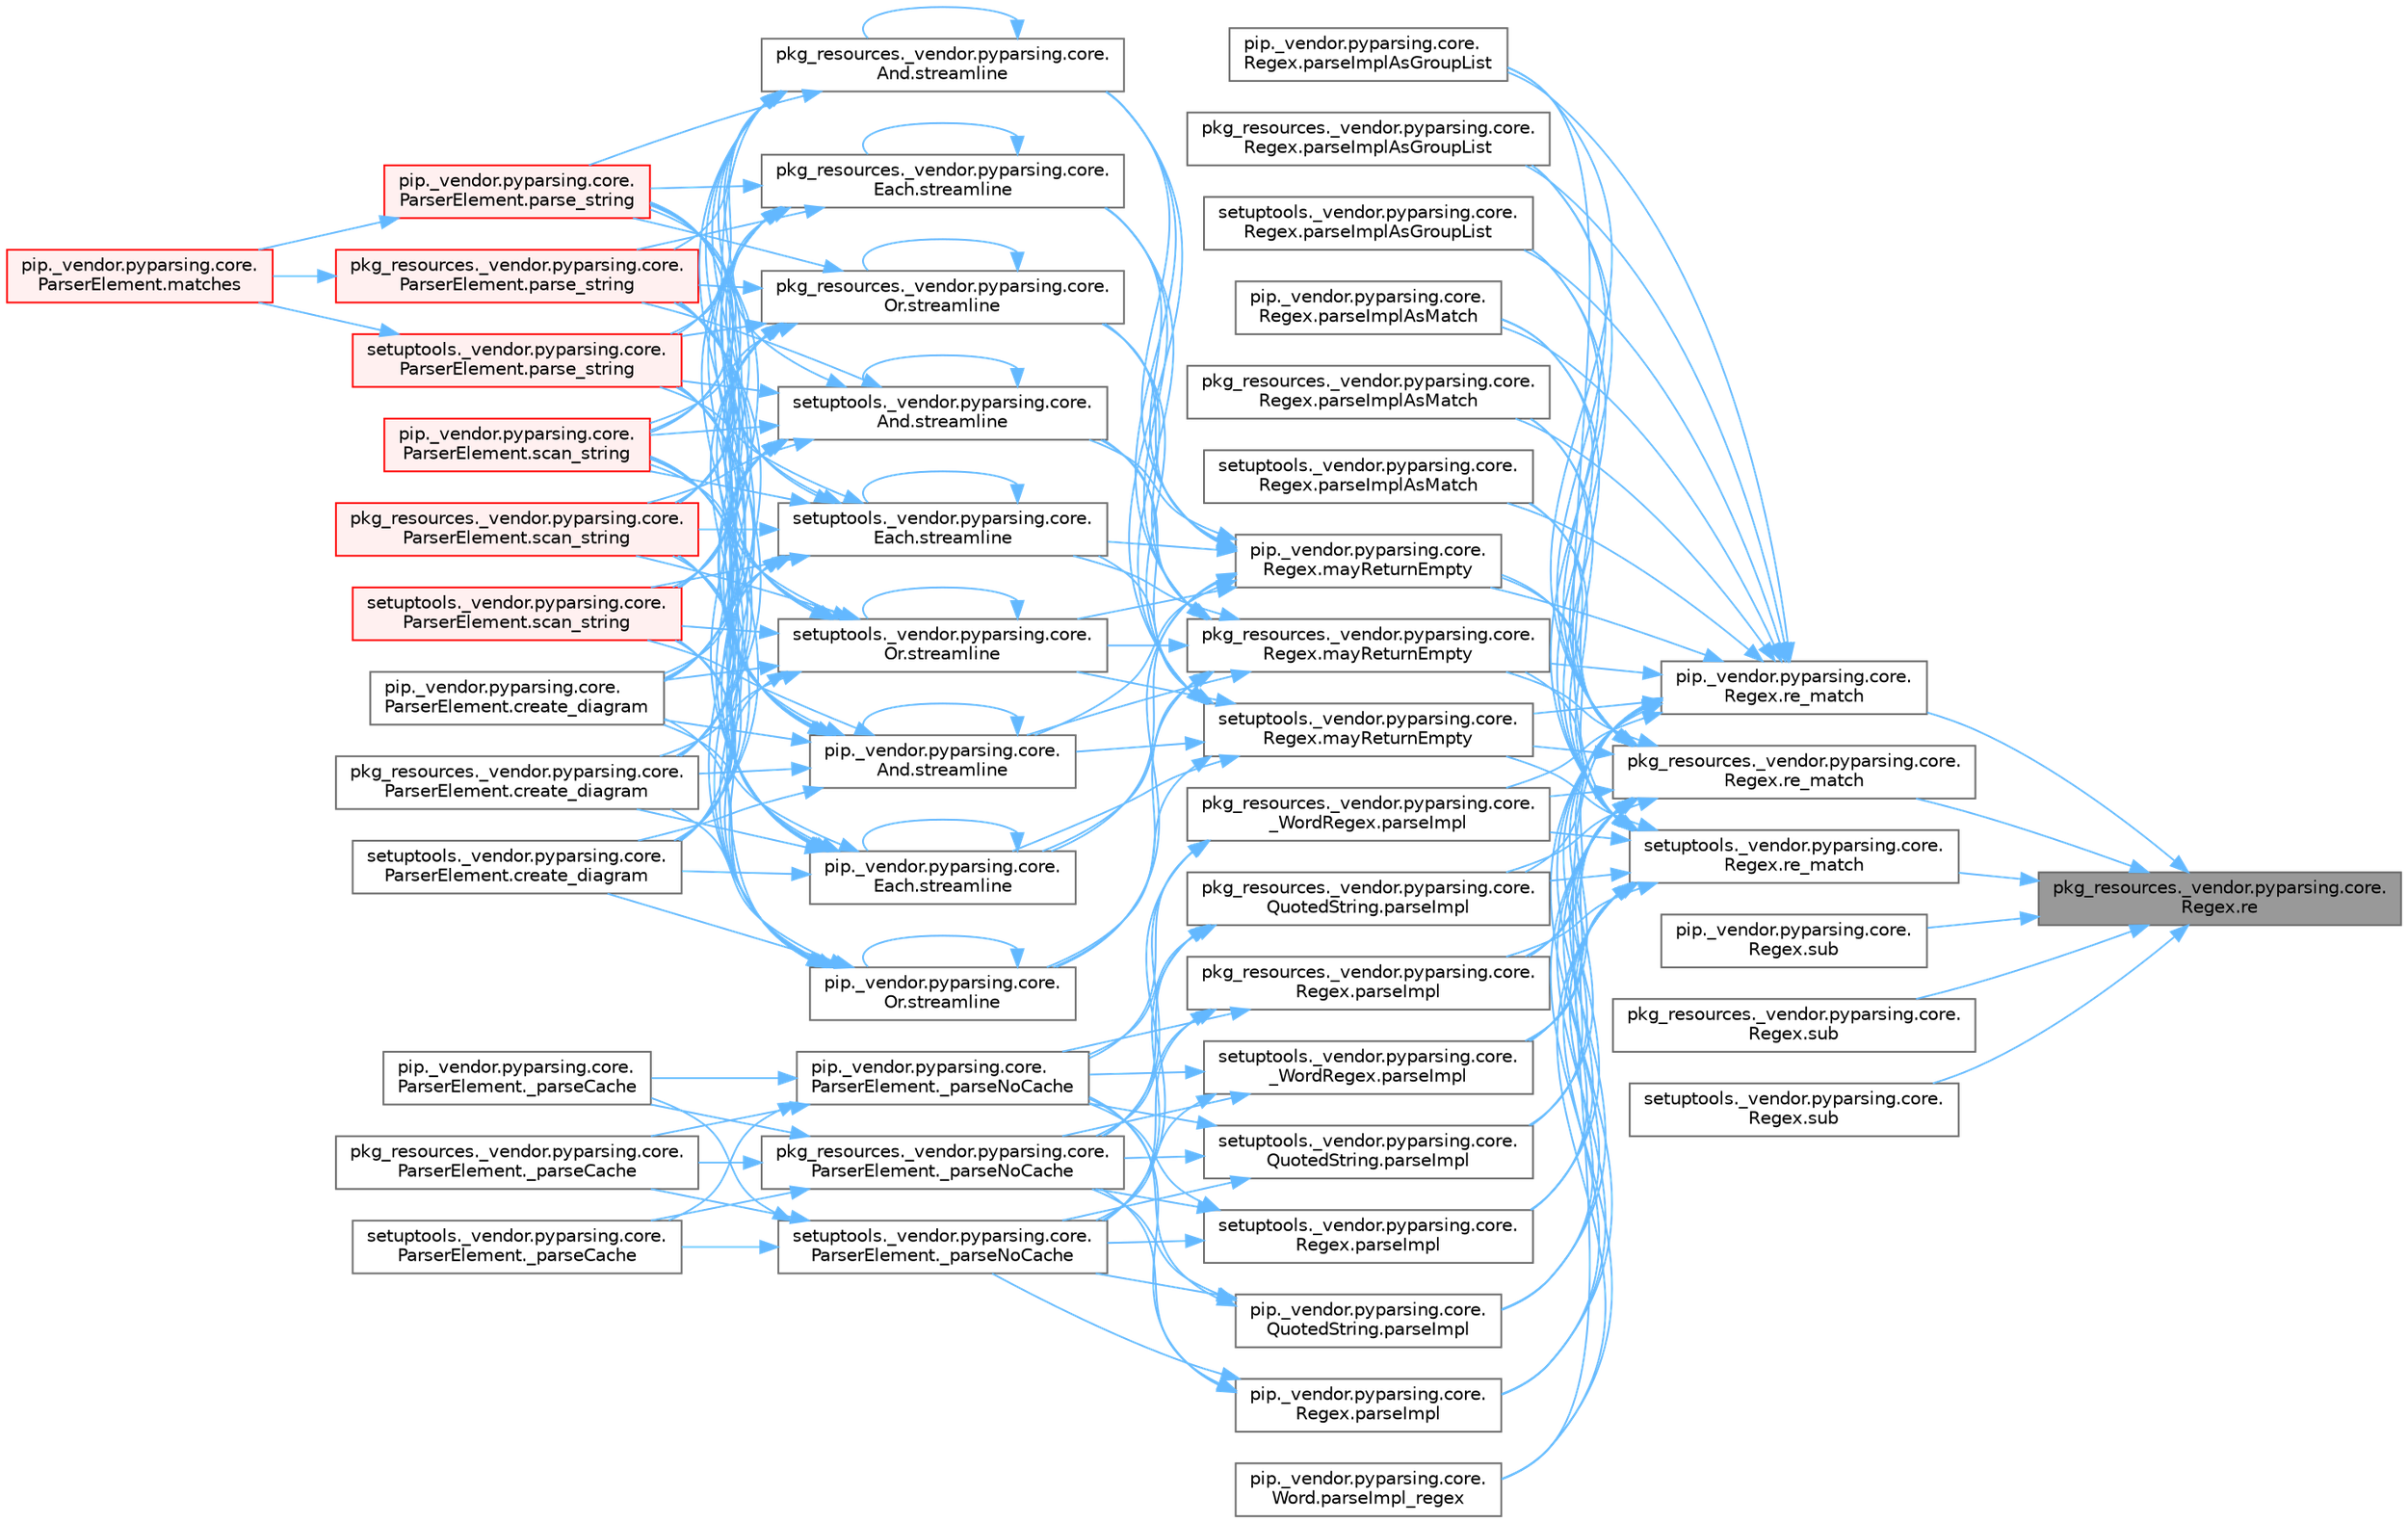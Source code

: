 digraph "pkg_resources._vendor.pyparsing.core.Regex.re"
{
 // LATEX_PDF_SIZE
  bgcolor="transparent";
  edge [fontname=Helvetica,fontsize=10,labelfontname=Helvetica,labelfontsize=10];
  node [fontname=Helvetica,fontsize=10,shape=box,height=0.2,width=0.4];
  rankdir="RL";
  Node1 [id="Node000001",label="pkg_resources._vendor.pyparsing.core.\lRegex.re",height=0.2,width=0.4,color="gray40", fillcolor="grey60", style="filled", fontcolor="black",tooltip=" "];
  Node1 -> Node2 [id="edge1_Node000001_Node000002",dir="back",color="steelblue1",style="solid",tooltip=" "];
  Node2 [id="Node000002",label="pip._vendor.pyparsing.core.\lRegex.re_match",height=0.2,width=0.4,color="grey40", fillcolor="white", style="filled",URL="$classpip_1_1__vendor_1_1pyparsing_1_1core_1_1_regex.html#a3032fbd6fb47b8c51c8ed38dde30209b",tooltip=" "];
  Node2 -> Node3 [id="edge2_Node000002_Node000003",dir="back",color="steelblue1",style="solid",tooltip=" "];
  Node3 [id="Node000003",label="pip._vendor.pyparsing.core.\lRegex.mayReturnEmpty",height=0.2,width=0.4,color="grey40", fillcolor="white", style="filled",URL="$classpip_1_1__vendor_1_1pyparsing_1_1core_1_1_regex.html#a7319d9277dcc4bc87e0ae014028d772b",tooltip=" "];
  Node3 -> Node4 [id="edge3_Node000003_Node000004",dir="back",color="steelblue1",style="solid",tooltip=" "];
  Node4 [id="Node000004",label="pip._vendor.pyparsing.core.\lAnd.streamline",height=0.2,width=0.4,color="grey40", fillcolor="white", style="filled",URL="$classpip_1_1__vendor_1_1pyparsing_1_1core_1_1_and.html#a7446a6e43ede488c85348e0bc684f01a",tooltip=" "];
  Node4 -> Node5 [id="edge4_Node000004_Node000005",dir="back",color="steelblue1",style="solid",tooltip=" "];
  Node5 [id="Node000005",label="pip._vendor.pyparsing.core.\lParserElement.create_diagram",height=0.2,width=0.4,color="grey40", fillcolor="white", style="filled",URL="$classpip_1_1__vendor_1_1pyparsing_1_1core_1_1_parser_element.html#a5bc732f7ee3b63328942b206ddb60680",tooltip=" "];
  Node4 -> Node6 [id="edge5_Node000004_Node000006",dir="back",color="steelblue1",style="solid",tooltip=" "];
  Node6 [id="Node000006",label="pkg_resources._vendor.pyparsing.core.\lParserElement.create_diagram",height=0.2,width=0.4,color="grey40", fillcolor="white", style="filled",URL="$classpkg__resources_1_1__vendor_1_1pyparsing_1_1core_1_1_parser_element.html#a66d8835d0b5eb2209b59040c180b73b0",tooltip=" "];
  Node4 -> Node7 [id="edge6_Node000004_Node000007",dir="back",color="steelblue1",style="solid",tooltip=" "];
  Node7 [id="Node000007",label="setuptools._vendor.pyparsing.core.\lParserElement.create_diagram",height=0.2,width=0.4,color="grey40", fillcolor="white", style="filled",URL="$classsetuptools_1_1__vendor_1_1pyparsing_1_1core_1_1_parser_element.html#ab7e3f532f6e7783243272292e1f604b3",tooltip=" "];
  Node4 -> Node8 [id="edge7_Node000004_Node000008",dir="back",color="steelblue1",style="solid",tooltip=" "];
  Node8 [id="Node000008",label="pip._vendor.pyparsing.core.\lParserElement.parse_string",height=0.2,width=0.4,color="red", fillcolor="#FFF0F0", style="filled",URL="$classpip_1_1__vendor_1_1pyparsing_1_1core_1_1_parser_element.html#ac17206f98799aeb9149ef0873423fb3d",tooltip=" "];
  Node8 -> Node9 [id="edge8_Node000008_Node000009",dir="back",color="steelblue1",style="solid",tooltip=" "];
  Node9 [id="Node000009",label="pip._vendor.pyparsing.core.\lParserElement.matches",height=0.2,width=0.4,color="red", fillcolor="#FFF0F0", style="filled",URL="$classpip_1_1__vendor_1_1pyparsing_1_1core_1_1_parser_element.html#a506dbc15b395eb36dc4f6cbc0fdf143a",tooltip=" "];
  Node4 -> Node30 [id="edge9_Node000004_Node000030",dir="back",color="steelblue1",style="solid",tooltip=" "];
  Node30 [id="Node000030",label="pkg_resources._vendor.pyparsing.core.\lParserElement.parse_string",height=0.2,width=0.4,color="red", fillcolor="#FFF0F0", style="filled",URL="$classpkg__resources_1_1__vendor_1_1pyparsing_1_1core_1_1_parser_element.html#a8c3e947b9af4425a1b7f4c8db034a549",tooltip=" "];
  Node30 -> Node9 [id="edge10_Node000030_Node000009",dir="back",color="steelblue1",style="solid",tooltip=" "];
  Node4 -> Node31 [id="edge11_Node000004_Node000031",dir="back",color="steelblue1",style="solid",tooltip=" "];
  Node31 [id="Node000031",label="setuptools._vendor.pyparsing.core.\lParserElement.parse_string",height=0.2,width=0.4,color="red", fillcolor="#FFF0F0", style="filled",URL="$classsetuptools_1_1__vendor_1_1pyparsing_1_1core_1_1_parser_element.html#a4bceb4c6190dd0bd2ea4c6ef9e8fe6f9",tooltip=" "];
  Node31 -> Node9 [id="edge12_Node000031_Node000009",dir="back",color="steelblue1",style="solid",tooltip=" "];
  Node4 -> Node32 [id="edge13_Node000004_Node000032",dir="back",color="steelblue1",style="solid",tooltip=" "];
  Node32 [id="Node000032",label="pip._vendor.pyparsing.core.\lParserElement.scan_string",height=0.2,width=0.4,color="red", fillcolor="#FFF0F0", style="filled",URL="$classpip_1_1__vendor_1_1pyparsing_1_1core_1_1_parser_element.html#a0a066b31d55597f3b2ac426eab0ef7a8",tooltip=" "];
  Node4 -> Node3211 [id="edge14_Node000004_Node003211",dir="back",color="steelblue1",style="solid",tooltip=" "];
  Node3211 [id="Node003211",label="pkg_resources._vendor.pyparsing.core.\lParserElement.scan_string",height=0.2,width=0.4,color="red", fillcolor="#FFF0F0", style="filled",URL="$classpkg__resources_1_1__vendor_1_1pyparsing_1_1core_1_1_parser_element.html#a72c2c28e4b4d308fb917b19795da3b31",tooltip=" "];
  Node4 -> Node3212 [id="edge15_Node000004_Node003212",dir="back",color="steelblue1",style="solid",tooltip=" "];
  Node3212 [id="Node003212",label="setuptools._vendor.pyparsing.core.\lParserElement.scan_string",height=0.2,width=0.4,color="red", fillcolor="#FFF0F0", style="filled",URL="$classsetuptools_1_1__vendor_1_1pyparsing_1_1core_1_1_parser_element.html#a1e2aa4fc1e0debef9f876b7e1ccbfb62",tooltip=" "];
  Node4 -> Node4 [id="edge16_Node000004_Node000004",dir="back",color="steelblue1",style="solid",tooltip=" "];
  Node3 -> Node3213 [id="edge17_Node000003_Node003213",dir="back",color="steelblue1",style="solid",tooltip=" "];
  Node3213 [id="Node003213",label="pip._vendor.pyparsing.core.\lEach.streamline",height=0.2,width=0.4,color="grey40", fillcolor="white", style="filled",URL="$classpip_1_1__vendor_1_1pyparsing_1_1core_1_1_each.html#a96aa5153ac4224d3fb453b3bdd797ff1",tooltip=" "];
  Node3213 -> Node5 [id="edge18_Node003213_Node000005",dir="back",color="steelblue1",style="solid",tooltip=" "];
  Node3213 -> Node6 [id="edge19_Node003213_Node000006",dir="back",color="steelblue1",style="solid",tooltip=" "];
  Node3213 -> Node7 [id="edge20_Node003213_Node000007",dir="back",color="steelblue1",style="solid",tooltip=" "];
  Node3213 -> Node8 [id="edge21_Node003213_Node000008",dir="back",color="steelblue1",style="solid",tooltip=" "];
  Node3213 -> Node30 [id="edge22_Node003213_Node000030",dir="back",color="steelblue1",style="solid",tooltip=" "];
  Node3213 -> Node31 [id="edge23_Node003213_Node000031",dir="back",color="steelblue1",style="solid",tooltip=" "];
  Node3213 -> Node32 [id="edge24_Node003213_Node000032",dir="back",color="steelblue1",style="solid",tooltip=" "];
  Node3213 -> Node3211 [id="edge25_Node003213_Node003211",dir="back",color="steelblue1",style="solid",tooltip=" "];
  Node3213 -> Node3212 [id="edge26_Node003213_Node003212",dir="back",color="steelblue1",style="solid",tooltip=" "];
  Node3213 -> Node3213 [id="edge27_Node003213_Node003213",dir="back",color="steelblue1",style="solid",tooltip=" "];
  Node3 -> Node3214 [id="edge28_Node000003_Node003214",dir="back",color="steelblue1",style="solid",tooltip=" "];
  Node3214 [id="Node003214",label="pip._vendor.pyparsing.core.\lOr.streamline",height=0.2,width=0.4,color="grey40", fillcolor="white", style="filled",URL="$classpip_1_1__vendor_1_1pyparsing_1_1core_1_1_or.html#aaaf554dbc1aec5d9cddf31cd519f8a95",tooltip=" "];
  Node3214 -> Node5 [id="edge29_Node003214_Node000005",dir="back",color="steelblue1",style="solid",tooltip=" "];
  Node3214 -> Node6 [id="edge30_Node003214_Node000006",dir="back",color="steelblue1",style="solid",tooltip=" "];
  Node3214 -> Node7 [id="edge31_Node003214_Node000007",dir="back",color="steelblue1",style="solid",tooltip=" "];
  Node3214 -> Node8 [id="edge32_Node003214_Node000008",dir="back",color="steelblue1",style="solid",tooltip=" "];
  Node3214 -> Node30 [id="edge33_Node003214_Node000030",dir="back",color="steelblue1",style="solid",tooltip=" "];
  Node3214 -> Node31 [id="edge34_Node003214_Node000031",dir="back",color="steelblue1",style="solid",tooltip=" "];
  Node3214 -> Node32 [id="edge35_Node003214_Node000032",dir="back",color="steelblue1",style="solid",tooltip=" "];
  Node3214 -> Node3211 [id="edge36_Node003214_Node003211",dir="back",color="steelblue1",style="solid",tooltip=" "];
  Node3214 -> Node3212 [id="edge37_Node003214_Node003212",dir="back",color="steelblue1",style="solid",tooltip=" "];
  Node3214 -> Node3214 [id="edge38_Node003214_Node003214",dir="back",color="steelblue1",style="solid",tooltip=" "];
  Node3 -> Node3215 [id="edge39_Node000003_Node003215",dir="back",color="steelblue1",style="solid",tooltip=" "];
  Node3215 [id="Node003215",label="pkg_resources._vendor.pyparsing.core.\lAnd.streamline",height=0.2,width=0.4,color="grey40", fillcolor="white", style="filled",URL="$classpkg__resources_1_1__vendor_1_1pyparsing_1_1core_1_1_and.html#a961e2458f172f1d34fe94a756cdf9a0e",tooltip=" "];
  Node3215 -> Node5 [id="edge40_Node003215_Node000005",dir="back",color="steelblue1",style="solid",tooltip=" "];
  Node3215 -> Node6 [id="edge41_Node003215_Node000006",dir="back",color="steelblue1",style="solid",tooltip=" "];
  Node3215 -> Node7 [id="edge42_Node003215_Node000007",dir="back",color="steelblue1",style="solid",tooltip=" "];
  Node3215 -> Node8 [id="edge43_Node003215_Node000008",dir="back",color="steelblue1",style="solid",tooltip=" "];
  Node3215 -> Node30 [id="edge44_Node003215_Node000030",dir="back",color="steelblue1",style="solid",tooltip=" "];
  Node3215 -> Node31 [id="edge45_Node003215_Node000031",dir="back",color="steelblue1",style="solid",tooltip=" "];
  Node3215 -> Node32 [id="edge46_Node003215_Node000032",dir="back",color="steelblue1",style="solid",tooltip=" "];
  Node3215 -> Node3211 [id="edge47_Node003215_Node003211",dir="back",color="steelblue1",style="solid",tooltip=" "];
  Node3215 -> Node3212 [id="edge48_Node003215_Node003212",dir="back",color="steelblue1",style="solid",tooltip=" "];
  Node3215 -> Node3215 [id="edge49_Node003215_Node003215",dir="back",color="steelblue1",style="solid",tooltip=" "];
  Node3 -> Node3216 [id="edge50_Node000003_Node003216",dir="back",color="steelblue1",style="solid",tooltip=" "];
  Node3216 [id="Node003216",label="pkg_resources._vendor.pyparsing.core.\lEach.streamline",height=0.2,width=0.4,color="grey40", fillcolor="white", style="filled",URL="$classpkg__resources_1_1__vendor_1_1pyparsing_1_1core_1_1_each.html#af5805f767d634140e3c0c7e8bbe0c1f0",tooltip=" "];
  Node3216 -> Node5 [id="edge51_Node003216_Node000005",dir="back",color="steelblue1",style="solid",tooltip=" "];
  Node3216 -> Node6 [id="edge52_Node003216_Node000006",dir="back",color="steelblue1",style="solid",tooltip=" "];
  Node3216 -> Node7 [id="edge53_Node003216_Node000007",dir="back",color="steelblue1",style="solid",tooltip=" "];
  Node3216 -> Node8 [id="edge54_Node003216_Node000008",dir="back",color="steelblue1",style="solid",tooltip=" "];
  Node3216 -> Node30 [id="edge55_Node003216_Node000030",dir="back",color="steelblue1",style="solid",tooltip=" "];
  Node3216 -> Node31 [id="edge56_Node003216_Node000031",dir="back",color="steelblue1",style="solid",tooltip=" "];
  Node3216 -> Node32 [id="edge57_Node003216_Node000032",dir="back",color="steelblue1",style="solid",tooltip=" "];
  Node3216 -> Node3211 [id="edge58_Node003216_Node003211",dir="back",color="steelblue1",style="solid",tooltip=" "];
  Node3216 -> Node3212 [id="edge59_Node003216_Node003212",dir="back",color="steelblue1",style="solid",tooltip=" "];
  Node3216 -> Node3216 [id="edge60_Node003216_Node003216",dir="back",color="steelblue1",style="solid",tooltip=" "];
  Node3 -> Node3217 [id="edge61_Node000003_Node003217",dir="back",color="steelblue1",style="solid",tooltip=" "];
  Node3217 [id="Node003217",label="pkg_resources._vendor.pyparsing.core.\lOr.streamline",height=0.2,width=0.4,color="grey40", fillcolor="white", style="filled",URL="$classpkg__resources_1_1__vendor_1_1pyparsing_1_1core_1_1_or.html#a854639b74587124e16b98edd0607316c",tooltip=" "];
  Node3217 -> Node5 [id="edge62_Node003217_Node000005",dir="back",color="steelblue1",style="solid",tooltip=" "];
  Node3217 -> Node6 [id="edge63_Node003217_Node000006",dir="back",color="steelblue1",style="solid",tooltip=" "];
  Node3217 -> Node7 [id="edge64_Node003217_Node000007",dir="back",color="steelblue1",style="solid",tooltip=" "];
  Node3217 -> Node8 [id="edge65_Node003217_Node000008",dir="back",color="steelblue1",style="solid",tooltip=" "];
  Node3217 -> Node30 [id="edge66_Node003217_Node000030",dir="back",color="steelblue1",style="solid",tooltip=" "];
  Node3217 -> Node31 [id="edge67_Node003217_Node000031",dir="back",color="steelblue1",style="solid",tooltip=" "];
  Node3217 -> Node32 [id="edge68_Node003217_Node000032",dir="back",color="steelblue1",style="solid",tooltip=" "];
  Node3217 -> Node3211 [id="edge69_Node003217_Node003211",dir="back",color="steelblue1",style="solid",tooltip=" "];
  Node3217 -> Node3212 [id="edge70_Node003217_Node003212",dir="back",color="steelblue1",style="solid",tooltip=" "];
  Node3217 -> Node3217 [id="edge71_Node003217_Node003217",dir="back",color="steelblue1",style="solid",tooltip=" "];
  Node3 -> Node3218 [id="edge72_Node000003_Node003218",dir="back",color="steelblue1",style="solid",tooltip=" "];
  Node3218 [id="Node003218",label="setuptools._vendor.pyparsing.core.\lAnd.streamline",height=0.2,width=0.4,color="grey40", fillcolor="white", style="filled",URL="$classsetuptools_1_1__vendor_1_1pyparsing_1_1core_1_1_and.html#a994b65a179dc06dec0a35a9e661bbbcf",tooltip=" "];
  Node3218 -> Node5 [id="edge73_Node003218_Node000005",dir="back",color="steelblue1",style="solid",tooltip=" "];
  Node3218 -> Node6 [id="edge74_Node003218_Node000006",dir="back",color="steelblue1",style="solid",tooltip=" "];
  Node3218 -> Node7 [id="edge75_Node003218_Node000007",dir="back",color="steelblue1",style="solid",tooltip=" "];
  Node3218 -> Node8 [id="edge76_Node003218_Node000008",dir="back",color="steelblue1",style="solid",tooltip=" "];
  Node3218 -> Node30 [id="edge77_Node003218_Node000030",dir="back",color="steelblue1",style="solid",tooltip=" "];
  Node3218 -> Node31 [id="edge78_Node003218_Node000031",dir="back",color="steelblue1",style="solid",tooltip=" "];
  Node3218 -> Node32 [id="edge79_Node003218_Node000032",dir="back",color="steelblue1",style="solid",tooltip=" "];
  Node3218 -> Node3211 [id="edge80_Node003218_Node003211",dir="back",color="steelblue1",style="solid",tooltip=" "];
  Node3218 -> Node3212 [id="edge81_Node003218_Node003212",dir="back",color="steelblue1",style="solid",tooltip=" "];
  Node3218 -> Node3218 [id="edge82_Node003218_Node003218",dir="back",color="steelblue1",style="solid",tooltip=" "];
  Node3 -> Node3219 [id="edge83_Node000003_Node003219",dir="back",color="steelblue1",style="solid",tooltip=" "];
  Node3219 [id="Node003219",label="setuptools._vendor.pyparsing.core.\lEach.streamline",height=0.2,width=0.4,color="grey40", fillcolor="white", style="filled",URL="$classsetuptools_1_1__vendor_1_1pyparsing_1_1core_1_1_each.html#a1bab1a878298d884782c2dcea9b7b2ff",tooltip=" "];
  Node3219 -> Node5 [id="edge84_Node003219_Node000005",dir="back",color="steelblue1",style="solid",tooltip=" "];
  Node3219 -> Node6 [id="edge85_Node003219_Node000006",dir="back",color="steelblue1",style="solid",tooltip=" "];
  Node3219 -> Node7 [id="edge86_Node003219_Node000007",dir="back",color="steelblue1",style="solid",tooltip=" "];
  Node3219 -> Node8 [id="edge87_Node003219_Node000008",dir="back",color="steelblue1",style="solid",tooltip=" "];
  Node3219 -> Node30 [id="edge88_Node003219_Node000030",dir="back",color="steelblue1",style="solid",tooltip=" "];
  Node3219 -> Node31 [id="edge89_Node003219_Node000031",dir="back",color="steelblue1",style="solid",tooltip=" "];
  Node3219 -> Node32 [id="edge90_Node003219_Node000032",dir="back",color="steelblue1",style="solid",tooltip=" "];
  Node3219 -> Node3211 [id="edge91_Node003219_Node003211",dir="back",color="steelblue1",style="solid",tooltip=" "];
  Node3219 -> Node3212 [id="edge92_Node003219_Node003212",dir="back",color="steelblue1",style="solid",tooltip=" "];
  Node3219 -> Node3219 [id="edge93_Node003219_Node003219",dir="back",color="steelblue1",style="solid",tooltip=" "];
  Node3 -> Node3220 [id="edge94_Node000003_Node003220",dir="back",color="steelblue1",style="solid",tooltip=" "];
  Node3220 [id="Node003220",label="setuptools._vendor.pyparsing.core.\lOr.streamline",height=0.2,width=0.4,color="grey40", fillcolor="white", style="filled",URL="$classsetuptools_1_1__vendor_1_1pyparsing_1_1core_1_1_or.html#aeab055b0277cb2c7035b849cfc773127",tooltip=" "];
  Node3220 -> Node5 [id="edge95_Node003220_Node000005",dir="back",color="steelblue1",style="solid",tooltip=" "];
  Node3220 -> Node6 [id="edge96_Node003220_Node000006",dir="back",color="steelblue1",style="solid",tooltip=" "];
  Node3220 -> Node7 [id="edge97_Node003220_Node000007",dir="back",color="steelblue1",style="solid",tooltip=" "];
  Node3220 -> Node8 [id="edge98_Node003220_Node000008",dir="back",color="steelblue1",style="solid",tooltip=" "];
  Node3220 -> Node30 [id="edge99_Node003220_Node000030",dir="back",color="steelblue1",style="solid",tooltip=" "];
  Node3220 -> Node31 [id="edge100_Node003220_Node000031",dir="back",color="steelblue1",style="solid",tooltip=" "];
  Node3220 -> Node32 [id="edge101_Node003220_Node000032",dir="back",color="steelblue1",style="solid",tooltip=" "];
  Node3220 -> Node3211 [id="edge102_Node003220_Node003211",dir="back",color="steelblue1",style="solid",tooltip=" "];
  Node3220 -> Node3212 [id="edge103_Node003220_Node003212",dir="back",color="steelblue1",style="solid",tooltip=" "];
  Node3220 -> Node3220 [id="edge104_Node003220_Node003220",dir="back",color="steelblue1",style="solid",tooltip=" "];
  Node2 -> Node3221 [id="edge105_Node000002_Node003221",dir="back",color="steelblue1",style="solid",tooltip=" "];
  Node3221 [id="Node003221",label="pkg_resources._vendor.pyparsing.core.\lRegex.mayReturnEmpty",height=0.2,width=0.4,color="grey40", fillcolor="white", style="filled",URL="$classpkg__resources_1_1__vendor_1_1pyparsing_1_1core_1_1_regex.html#a33f5ad8326b85e734dbaf24720d686b8",tooltip=" "];
  Node3221 -> Node4 [id="edge106_Node003221_Node000004",dir="back",color="steelblue1",style="solid",tooltip=" "];
  Node3221 -> Node3213 [id="edge107_Node003221_Node003213",dir="back",color="steelblue1",style="solid",tooltip=" "];
  Node3221 -> Node3214 [id="edge108_Node003221_Node003214",dir="back",color="steelblue1",style="solid",tooltip=" "];
  Node3221 -> Node3215 [id="edge109_Node003221_Node003215",dir="back",color="steelblue1",style="solid",tooltip=" "];
  Node3221 -> Node3216 [id="edge110_Node003221_Node003216",dir="back",color="steelblue1",style="solid",tooltip=" "];
  Node3221 -> Node3217 [id="edge111_Node003221_Node003217",dir="back",color="steelblue1",style="solid",tooltip=" "];
  Node3221 -> Node3218 [id="edge112_Node003221_Node003218",dir="back",color="steelblue1",style="solid",tooltip=" "];
  Node3221 -> Node3219 [id="edge113_Node003221_Node003219",dir="back",color="steelblue1",style="solid",tooltip=" "];
  Node3221 -> Node3220 [id="edge114_Node003221_Node003220",dir="back",color="steelblue1",style="solid",tooltip=" "];
  Node2 -> Node3222 [id="edge115_Node000002_Node003222",dir="back",color="steelblue1",style="solid",tooltip=" "];
  Node3222 [id="Node003222",label="setuptools._vendor.pyparsing.core.\lRegex.mayReturnEmpty",height=0.2,width=0.4,color="grey40", fillcolor="white", style="filled",URL="$classsetuptools_1_1__vendor_1_1pyparsing_1_1core_1_1_regex.html#a6db31ce76829df8ffa320ee6dfbbfd53",tooltip=" "];
  Node3222 -> Node4 [id="edge116_Node003222_Node000004",dir="back",color="steelblue1",style="solid",tooltip=" "];
  Node3222 -> Node3213 [id="edge117_Node003222_Node003213",dir="back",color="steelblue1",style="solid",tooltip=" "];
  Node3222 -> Node3214 [id="edge118_Node003222_Node003214",dir="back",color="steelblue1",style="solid",tooltip=" "];
  Node3222 -> Node3215 [id="edge119_Node003222_Node003215",dir="back",color="steelblue1",style="solid",tooltip=" "];
  Node3222 -> Node3216 [id="edge120_Node003222_Node003216",dir="back",color="steelblue1",style="solid",tooltip=" "];
  Node3222 -> Node3217 [id="edge121_Node003222_Node003217",dir="back",color="steelblue1",style="solid",tooltip=" "];
  Node3222 -> Node3218 [id="edge122_Node003222_Node003218",dir="back",color="steelblue1",style="solid",tooltip=" "];
  Node3222 -> Node3219 [id="edge123_Node003222_Node003219",dir="back",color="steelblue1",style="solid",tooltip=" "];
  Node3222 -> Node3220 [id="edge124_Node003222_Node003220",dir="back",color="steelblue1",style="solid",tooltip=" "];
  Node2 -> Node3223 [id="edge125_Node000002_Node003223",dir="back",color="steelblue1",style="solid",tooltip=" "];
  Node3223 [id="Node003223",label="pip._vendor.pyparsing.core.\lQuotedString.parseImpl",height=0.2,width=0.4,color="grey40", fillcolor="white", style="filled",URL="$classpip_1_1__vendor_1_1pyparsing_1_1core_1_1_quoted_string.html#a92d684acb71a5115fdc54fc90096e9df",tooltip=" "];
  Node3223 -> Node2392 [id="edge126_Node003223_Node002392",dir="back",color="steelblue1",style="solid",tooltip=" "];
  Node2392 [id="Node002392",label="pip._vendor.pyparsing.core.\lParserElement._parseNoCache",height=0.2,width=0.4,color="grey40", fillcolor="white", style="filled",URL="$classpip_1_1__vendor_1_1pyparsing_1_1core_1_1_parser_element.html#af319bff1f8ae463c29689bc902788e50",tooltip=" "];
  Node2392 -> Node2393 [id="edge127_Node002392_Node002393",dir="back",color="steelblue1",style="solid",tooltip=" "];
  Node2393 [id="Node002393",label="pip._vendor.pyparsing.core.\lParserElement._parseCache",height=0.2,width=0.4,color="grey40", fillcolor="white", style="filled",URL="$classpip_1_1__vendor_1_1pyparsing_1_1core_1_1_parser_element.html#a5614d581e42d84b716b0dcab98157c88",tooltip=" "];
  Node2392 -> Node2394 [id="edge128_Node002392_Node002394",dir="back",color="steelblue1",style="solid",tooltip=" "];
  Node2394 [id="Node002394",label="pkg_resources._vendor.pyparsing.core.\lParserElement._parseCache",height=0.2,width=0.4,color="grey40", fillcolor="white", style="filled",URL="$classpkg__resources_1_1__vendor_1_1pyparsing_1_1core_1_1_parser_element.html#a1a69c7785a92769109263bd940ab37ae",tooltip=" "];
  Node2392 -> Node2395 [id="edge129_Node002392_Node002395",dir="back",color="steelblue1",style="solid",tooltip=" "];
  Node2395 [id="Node002395",label="setuptools._vendor.pyparsing.core.\lParserElement._parseCache",height=0.2,width=0.4,color="grey40", fillcolor="white", style="filled",URL="$classsetuptools_1_1__vendor_1_1pyparsing_1_1core_1_1_parser_element.html#aad2d74190c4edf9d86294fe1907cffba",tooltip=" "];
  Node3223 -> Node2396 [id="edge130_Node003223_Node002396",dir="back",color="steelblue1",style="solid",tooltip=" "];
  Node2396 [id="Node002396",label="pkg_resources._vendor.pyparsing.core.\lParserElement._parseNoCache",height=0.2,width=0.4,color="grey40", fillcolor="white", style="filled",URL="$classpkg__resources_1_1__vendor_1_1pyparsing_1_1core_1_1_parser_element.html#ae74acbecf9daa6eccbb3c02112745915",tooltip=" "];
  Node2396 -> Node2393 [id="edge131_Node002396_Node002393",dir="back",color="steelblue1",style="solid",tooltip=" "];
  Node2396 -> Node2394 [id="edge132_Node002396_Node002394",dir="back",color="steelblue1",style="solid",tooltip=" "];
  Node2396 -> Node2395 [id="edge133_Node002396_Node002395",dir="back",color="steelblue1",style="solid",tooltip=" "];
  Node3223 -> Node2397 [id="edge134_Node003223_Node002397",dir="back",color="steelblue1",style="solid",tooltip=" "];
  Node2397 [id="Node002397",label="setuptools._vendor.pyparsing.core.\lParserElement._parseNoCache",height=0.2,width=0.4,color="grey40", fillcolor="white", style="filled",URL="$classsetuptools_1_1__vendor_1_1pyparsing_1_1core_1_1_parser_element.html#ac87deeca77414208ea7ac3e6f23accc5",tooltip=" "];
  Node2397 -> Node2393 [id="edge135_Node002397_Node002393",dir="back",color="steelblue1",style="solid",tooltip=" "];
  Node2397 -> Node2394 [id="edge136_Node002397_Node002394",dir="back",color="steelblue1",style="solid",tooltip=" "];
  Node2397 -> Node2395 [id="edge137_Node002397_Node002395",dir="back",color="steelblue1",style="solid",tooltip=" "];
  Node2 -> Node3224 [id="edge138_Node000002_Node003224",dir="back",color="steelblue1",style="solid",tooltip=" "];
  Node3224 [id="Node003224",label="pip._vendor.pyparsing.core.\lRegex.parseImpl",height=0.2,width=0.4,color="grey40", fillcolor="white", style="filled",URL="$classpip_1_1__vendor_1_1pyparsing_1_1core_1_1_regex.html#a00ab84bc9d6c48734ff75b71cc354720",tooltip=" "];
  Node3224 -> Node2392 [id="edge139_Node003224_Node002392",dir="back",color="steelblue1",style="solid",tooltip=" "];
  Node3224 -> Node2396 [id="edge140_Node003224_Node002396",dir="back",color="steelblue1",style="solid",tooltip=" "];
  Node3224 -> Node2397 [id="edge141_Node003224_Node002397",dir="back",color="steelblue1",style="solid",tooltip=" "];
  Node2 -> Node3225 [id="edge142_Node000002_Node003225",dir="back",color="steelblue1",style="solid",tooltip=" "];
  Node3225 [id="Node003225",label="pkg_resources._vendor.pyparsing.core.\l_WordRegex.parseImpl",height=0.2,width=0.4,color="grey40", fillcolor="white", style="filled",URL="$classpkg__resources_1_1__vendor_1_1pyparsing_1_1core_1_1___word_regex.html#a25e49e4fde489aa339756ebe1e171b9f",tooltip=" "];
  Node3225 -> Node2392 [id="edge143_Node003225_Node002392",dir="back",color="steelblue1",style="solid",tooltip=" "];
  Node3225 -> Node2396 [id="edge144_Node003225_Node002396",dir="back",color="steelblue1",style="solid",tooltip=" "];
  Node3225 -> Node2397 [id="edge145_Node003225_Node002397",dir="back",color="steelblue1",style="solid",tooltip=" "];
  Node2 -> Node3226 [id="edge146_Node000002_Node003226",dir="back",color="steelblue1",style="solid",tooltip=" "];
  Node3226 [id="Node003226",label="pkg_resources._vendor.pyparsing.core.\lQuotedString.parseImpl",height=0.2,width=0.4,color="grey40", fillcolor="white", style="filled",URL="$classpkg__resources_1_1__vendor_1_1pyparsing_1_1core_1_1_quoted_string.html#a56518821229c3c5d066e9f1160b44632",tooltip=" "];
  Node3226 -> Node2392 [id="edge147_Node003226_Node002392",dir="back",color="steelblue1",style="solid",tooltip=" "];
  Node3226 -> Node2396 [id="edge148_Node003226_Node002396",dir="back",color="steelblue1",style="solid",tooltip=" "];
  Node3226 -> Node2397 [id="edge149_Node003226_Node002397",dir="back",color="steelblue1",style="solid",tooltip=" "];
  Node2 -> Node3227 [id="edge150_Node000002_Node003227",dir="back",color="steelblue1",style="solid",tooltip=" "];
  Node3227 [id="Node003227",label="pkg_resources._vendor.pyparsing.core.\lRegex.parseImpl",height=0.2,width=0.4,color="grey40", fillcolor="white", style="filled",URL="$classpkg__resources_1_1__vendor_1_1pyparsing_1_1core_1_1_regex.html#ad63053cb462e84716134a7a2d8477fd2",tooltip=" "];
  Node3227 -> Node2392 [id="edge151_Node003227_Node002392",dir="back",color="steelblue1",style="solid",tooltip=" "];
  Node3227 -> Node2396 [id="edge152_Node003227_Node002396",dir="back",color="steelblue1",style="solid",tooltip=" "];
  Node3227 -> Node2397 [id="edge153_Node003227_Node002397",dir="back",color="steelblue1",style="solid",tooltip=" "];
  Node2 -> Node3228 [id="edge154_Node000002_Node003228",dir="back",color="steelblue1",style="solid",tooltip=" "];
  Node3228 [id="Node003228",label="setuptools._vendor.pyparsing.core.\l_WordRegex.parseImpl",height=0.2,width=0.4,color="grey40", fillcolor="white", style="filled",URL="$classsetuptools_1_1__vendor_1_1pyparsing_1_1core_1_1___word_regex.html#a5d7988d02fdc0ffb663e3c64b7a1e20b",tooltip=" "];
  Node3228 -> Node2392 [id="edge155_Node003228_Node002392",dir="back",color="steelblue1",style="solid",tooltip=" "];
  Node3228 -> Node2396 [id="edge156_Node003228_Node002396",dir="back",color="steelblue1",style="solid",tooltip=" "];
  Node3228 -> Node2397 [id="edge157_Node003228_Node002397",dir="back",color="steelblue1",style="solid",tooltip=" "];
  Node2 -> Node3229 [id="edge158_Node000002_Node003229",dir="back",color="steelblue1",style="solid",tooltip=" "];
  Node3229 [id="Node003229",label="setuptools._vendor.pyparsing.core.\lQuotedString.parseImpl",height=0.2,width=0.4,color="grey40", fillcolor="white", style="filled",URL="$classsetuptools_1_1__vendor_1_1pyparsing_1_1core_1_1_quoted_string.html#a886eb9371e033227ee46d32112969af4",tooltip=" "];
  Node3229 -> Node2392 [id="edge159_Node003229_Node002392",dir="back",color="steelblue1",style="solid",tooltip=" "];
  Node3229 -> Node2396 [id="edge160_Node003229_Node002396",dir="back",color="steelblue1",style="solid",tooltip=" "];
  Node3229 -> Node2397 [id="edge161_Node003229_Node002397",dir="back",color="steelblue1",style="solid",tooltip=" "];
  Node2 -> Node3230 [id="edge162_Node000002_Node003230",dir="back",color="steelblue1",style="solid",tooltip=" "];
  Node3230 [id="Node003230",label="setuptools._vendor.pyparsing.core.\lRegex.parseImpl",height=0.2,width=0.4,color="grey40", fillcolor="white", style="filled",URL="$classsetuptools_1_1__vendor_1_1pyparsing_1_1core_1_1_regex.html#a3eaae662caae6afe0d0aaf8ee8e14c57",tooltip=" "];
  Node3230 -> Node2392 [id="edge163_Node003230_Node002392",dir="back",color="steelblue1",style="solid",tooltip=" "];
  Node3230 -> Node2396 [id="edge164_Node003230_Node002396",dir="back",color="steelblue1",style="solid",tooltip=" "];
  Node3230 -> Node2397 [id="edge165_Node003230_Node002397",dir="back",color="steelblue1",style="solid",tooltip=" "];
  Node2 -> Node3231 [id="edge166_Node000002_Node003231",dir="back",color="steelblue1",style="solid",tooltip=" "];
  Node3231 [id="Node003231",label="pip._vendor.pyparsing.core.\lWord.parseImpl_regex",height=0.2,width=0.4,color="grey40", fillcolor="white", style="filled",URL="$classpip_1_1__vendor_1_1pyparsing_1_1core_1_1_word.html#aeeb774897990f0460e5ea511d78db467",tooltip=" "];
  Node2 -> Node3232 [id="edge167_Node000002_Node003232",dir="back",color="steelblue1",style="solid",tooltip=" "];
  Node3232 [id="Node003232",label="pip._vendor.pyparsing.core.\lRegex.parseImplAsGroupList",height=0.2,width=0.4,color="grey40", fillcolor="white", style="filled",URL="$classpip_1_1__vendor_1_1pyparsing_1_1core_1_1_regex.html#aac414af506be7d5b38e56a4a1bd0e879",tooltip=" "];
  Node2 -> Node3233 [id="edge168_Node000002_Node003233",dir="back",color="steelblue1",style="solid",tooltip=" "];
  Node3233 [id="Node003233",label="pkg_resources._vendor.pyparsing.core.\lRegex.parseImplAsGroupList",height=0.2,width=0.4,color="grey40", fillcolor="white", style="filled",URL="$classpkg__resources_1_1__vendor_1_1pyparsing_1_1core_1_1_regex.html#a2b63ef48c7686f2e02588669adca9986",tooltip=" "];
  Node2 -> Node3234 [id="edge169_Node000002_Node003234",dir="back",color="steelblue1",style="solid",tooltip=" "];
  Node3234 [id="Node003234",label="setuptools._vendor.pyparsing.core.\lRegex.parseImplAsGroupList",height=0.2,width=0.4,color="grey40", fillcolor="white", style="filled",URL="$classsetuptools_1_1__vendor_1_1pyparsing_1_1core_1_1_regex.html#a1b9ebea59647270dc91a1575ca122068",tooltip=" "];
  Node2 -> Node3235 [id="edge170_Node000002_Node003235",dir="back",color="steelblue1",style="solid",tooltip=" "];
  Node3235 [id="Node003235",label="pip._vendor.pyparsing.core.\lRegex.parseImplAsMatch",height=0.2,width=0.4,color="grey40", fillcolor="white", style="filled",URL="$classpip_1_1__vendor_1_1pyparsing_1_1core_1_1_regex.html#aa91477b6da65489da80309d576445678",tooltip=" "];
  Node2 -> Node3236 [id="edge171_Node000002_Node003236",dir="back",color="steelblue1",style="solid",tooltip=" "];
  Node3236 [id="Node003236",label="pkg_resources._vendor.pyparsing.core.\lRegex.parseImplAsMatch",height=0.2,width=0.4,color="grey40", fillcolor="white", style="filled",URL="$classpkg__resources_1_1__vendor_1_1pyparsing_1_1core_1_1_regex.html#a478a917885c180d7c19ce42d30f06d23",tooltip=" "];
  Node2 -> Node3237 [id="edge172_Node000002_Node003237",dir="back",color="steelblue1",style="solid",tooltip=" "];
  Node3237 [id="Node003237",label="setuptools._vendor.pyparsing.core.\lRegex.parseImplAsMatch",height=0.2,width=0.4,color="grey40", fillcolor="white", style="filled",URL="$classsetuptools_1_1__vendor_1_1pyparsing_1_1core_1_1_regex.html#aca2b7784544a3589e5d7b4b5fa2ba611",tooltip=" "];
  Node1 -> Node3238 [id="edge173_Node000001_Node003238",dir="back",color="steelblue1",style="solid",tooltip=" "];
  Node3238 [id="Node003238",label="pkg_resources._vendor.pyparsing.core.\lRegex.re_match",height=0.2,width=0.4,color="grey40", fillcolor="white", style="filled",URL="$classpkg__resources_1_1__vendor_1_1pyparsing_1_1core_1_1_regex.html#a7d808f2e1a201a33e88d7702821a7af1",tooltip=" "];
  Node3238 -> Node3 [id="edge174_Node003238_Node000003",dir="back",color="steelblue1",style="solid",tooltip=" "];
  Node3238 -> Node3221 [id="edge175_Node003238_Node003221",dir="back",color="steelblue1",style="solid",tooltip=" "];
  Node3238 -> Node3222 [id="edge176_Node003238_Node003222",dir="back",color="steelblue1",style="solid",tooltip=" "];
  Node3238 -> Node3223 [id="edge177_Node003238_Node003223",dir="back",color="steelblue1",style="solid",tooltip=" "];
  Node3238 -> Node3224 [id="edge178_Node003238_Node003224",dir="back",color="steelblue1",style="solid",tooltip=" "];
  Node3238 -> Node3225 [id="edge179_Node003238_Node003225",dir="back",color="steelblue1",style="solid",tooltip=" "];
  Node3238 -> Node3226 [id="edge180_Node003238_Node003226",dir="back",color="steelblue1",style="solid",tooltip=" "];
  Node3238 -> Node3227 [id="edge181_Node003238_Node003227",dir="back",color="steelblue1",style="solid",tooltip=" "];
  Node3238 -> Node3228 [id="edge182_Node003238_Node003228",dir="back",color="steelblue1",style="solid",tooltip=" "];
  Node3238 -> Node3229 [id="edge183_Node003238_Node003229",dir="back",color="steelblue1",style="solid",tooltip=" "];
  Node3238 -> Node3230 [id="edge184_Node003238_Node003230",dir="back",color="steelblue1",style="solid",tooltip=" "];
  Node3238 -> Node3231 [id="edge185_Node003238_Node003231",dir="back",color="steelblue1",style="solid",tooltip=" "];
  Node3238 -> Node3232 [id="edge186_Node003238_Node003232",dir="back",color="steelblue1",style="solid",tooltip=" "];
  Node3238 -> Node3233 [id="edge187_Node003238_Node003233",dir="back",color="steelblue1",style="solid",tooltip=" "];
  Node3238 -> Node3234 [id="edge188_Node003238_Node003234",dir="back",color="steelblue1",style="solid",tooltip=" "];
  Node3238 -> Node3235 [id="edge189_Node003238_Node003235",dir="back",color="steelblue1",style="solid",tooltip=" "];
  Node3238 -> Node3236 [id="edge190_Node003238_Node003236",dir="back",color="steelblue1",style="solid",tooltip=" "];
  Node3238 -> Node3237 [id="edge191_Node003238_Node003237",dir="back",color="steelblue1",style="solid",tooltip=" "];
  Node1 -> Node3239 [id="edge192_Node000001_Node003239",dir="back",color="steelblue1",style="solid",tooltip=" "];
  Node3239 [id="Node003239",label="setuptools._vendor.pyparsing.core.\lRegex.re_match",height=0.2,width=0.4,color="grey40", fillcolor="white", style="filled",URL="$classsetuptools_1_1__vendor_1_1pyparsing_1_1core_1_1_regex.html#a67698e214de83d2d5f0860c788e8b3b9",tooltip=" "];
  Node3239 -> Node3 [id="edge193_Node003239_Node000003",dir="back",color="steelblue1",style="solid",tooltip=" "];
  Node3239 -> Node3221 [id="edge194_Node003239_Node003221",dir="back",color="steelblue1",style="solid",tooltip=" "];
  Node3239 -> Node3222 [id="edge195_Node003239_Node003222",dir="back",color="steelblue1",style="solid",tooltip=" "];
  Node3239 -> Node3223 [id="edge196_Node003239_Node003223",dir="back",color="steelblue1",style="solid",tooltip=" "];
  Node3239 -> Node3224 [id="edge197_Node003239_Node003224",dir="back",color="steelblue1",style="solid",tooltip=" "];
  Node3239 -> Node3225 [id="edge198_Node003239_Node003225",dir="back",color="steelblue1",style="solid",tooltip=" "];
  Node3239 -> Node3226 [id="edge199_Node003239_Node003226",dir="back",color="steelblue1",style="solid",tooltip=" "];
  Node3239 -> Node3227 [id="edge200_Node003239_Node003227",dir="back",color="steelblue1",style="solid",tooltip=" "];
  Node3239 -> Node3228 [id="edge201_Node003239_Node003228",dir="back",color="steelblue1",style="solid",tooltip=" "];
  Node3239 -> Node3229 [id="edge202_Node003239_Node003229",dir="back",color="steelblue1",style="solid",tooltip=" "];
  Node3239 -> Node3230 [id="edge203_Node003239_Node003230",dir="back",color="steelblue1",style="solid",tooltip=" "];
  Node3239 -> Node3231 [id="edge204_Node003239_Node003231",dir="back",color="steelblue1",style="solid",tooltip=" "];
  Node3239 -> Node3232 [id="edge205_Node003239_Node003232",dir="back",color="steelblue1",style="solid",tooltip=" "];
  Node3239 -> Node3233 [id="edge206_Node003239_Node003233",dir="back",color="steelblue1",style="solid",tooltip=" "];
  Node3239 -> Node3234 [id="edge207_Node003239_Node003234",dir="back",color="steelblue1",style="solid",tooltip=" "];
  Node3239 -> Node3235 [id="edge208_Node003239_Node003235",dir="back",color="steelblue1",style="solid",tooltip=" "];
  Node3239 -> Node3236 [id="edge209_Node003239_Node003236",dir="back",color="steelblue1",style="solid",tooltip=" "];
  Node3239 -> Node3237 [id="edge210_Node003239_Node003237",dir="back",color="steelblue1",style="solid",tooltip=" "];
  Node1 -> Node3240 [id="edge211_Node000001_Node003240",dir="back",color="steelblue1",style="solid",tooltip=" "];
  Node3240 [id="Node003240",label="pip._vendor.pyparsing.core.\lRegex.sub",height=0.2,width=0.4,color="grey40", fillcolor="white", style="filled",URL="$classpip_1_1__vendor_1_1pyparsing_1_1core_1_1_regex.html#a470b27b422dd72db8d96c275797dee0f",tooltip=" "];
  Node1 -> Node3241 [id="edge212_Node000001_Node003241",dir="back",color="steelblue1",style="solid",tooltip=" "];
  Node3241 [id="Node003241",label="pkg_resources._vendor.pyparsing.core.\lRegex.sub",height=0.2,width=0.4,color="grey40", fillcolor="white", style="filled",URL="$classpkg__resources_1_1__vendor_1_1pyparsing_1_1core_1_1_regex.html#a8aa91cd95ee5a27b7179937d07ca9f47",tooltip=" "];
  Node1 -> Node3242 [id="edge213_Node000001_Node003242",dir="back",color="steelblue1",style="solid",tooltip=" "];
  Node3242 [id="Node003242",label="setuptools._vendor.pyparsing.core.\lRegex.sub",height=0.2,width=0.4,color="grey40", fillcolor="white", style="filled",URL="$classsetuptools_1_1__vendor_1_1pyparsing_1_1core_1_1_regex.html#a5d5f72683e7f0d5db72eee25d86048cd",tooltip=" "];
}

